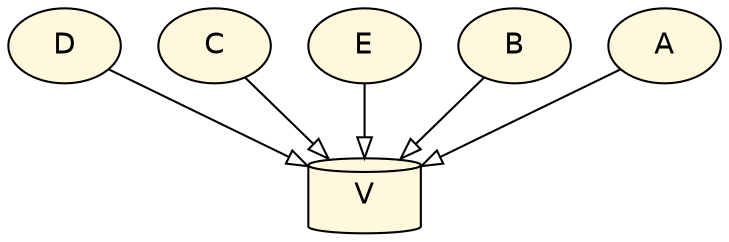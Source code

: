 digraph {
"fba5bee6-18ab-4b4f-a413-207f7b62b5f6" [label="D", shape=ellipse, style=filled, fillcolor=cornsilk, fontname=Helvetica];
"fba5bee6-18ab-4b4f-a413-207f7b62b5f6" -> "926d6989-c009-4073-a534-1d6bb40c56a5" [taillabel="", arrowhead=onormal, fontname=Helvetica];
"926d6989-c009-4073-a534-1d6bb40c56a5" [label="V", shape=cylinder, style=filled, fillcolor=cornsilk, fontname=Helvetica];
"5918c6bb-7d29-46f2-a57e-329731e20422" [label="C", shape=ellipse, style=filled, fillcolor=cornsilk, fontname=Helvetica];
"5918c6bb-7d29-46f2-a57e-329731e20422" -> "926d6989-c009-4073-a534-1d6bb40c56a5" [taillabel="", arrowhead=onormal, fontname=Helvetica];
"36e73fb0-50ec-4c7a-81c0-7e3fed403081" [label="E", shape=ellipse, style=filled, fillcolor=cornsilk, fontname=Helvetica];
"36e73fb0-50ec-4c7a-81c0-7e3fed403081" -> "926d6989-c009-4073-a534-1d6bb40c56a5" [taillabel="", arrowhead=onormal, fontname=Helvetica];
"2947552d-aade-4351-9439-6c0835beac0d" [label="B", shape=ellipse, style=filled, fillcolor=cornsilk, fontname=Helvetica];
"2947552d-aade-4351-9439-6c0835beac0d" -> "926d6989-c009-4073-a534-1d6bb40c56a5" [taillabel="", arrowhead=onormal, fontname=Helvetica];
"ef4d12ca-37ff-465e-8aa8-15256a58c67f" [label="A", shape=ellipse, style=filled, fillcolor=cornsilk, fontname=Helvetica];
"ef4d12ca-37ff-465e-8aa8-15256a58c67f" -> "926d6989-c009-4073-a534-1d6bb40c56a5" [taillabel="", arrowhead=onormal, fontname=Helvetica];
}

